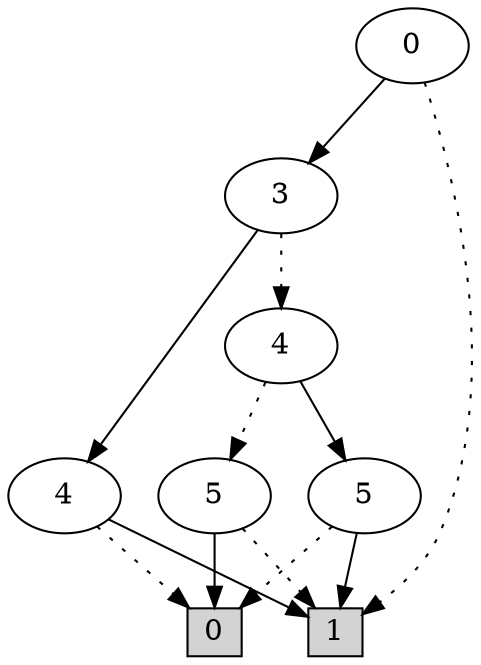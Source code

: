 digraph G {
0 [shape=box, label="0", style=filled, shape=box, height=0.3, width=0.3];
1 [shape=box, label="1", style=filled, shape=box, height=0.3, width=0.3];
289 [label="0"];
289 -> 1 [style=dotted];
289 -> 288 [style=filled];
288 [label="3"];
288 -> 253 [style=dotted];
288 -> 10 [style=filled];
253 [label="4"];
253 -> 13 [style=dotted];
253 -> 12 [style=filled];
13 [label="5"];
13 -> 1 [style=dotted];
13 -> 0 [style=filled];
12 [label="5"];
12 -> 0 [style=dotted];
12 -> 1 [style=filled];
10 [label="4"];
10 -> 0 [style=dotted];
10 -> 1 [style=filled];
}
